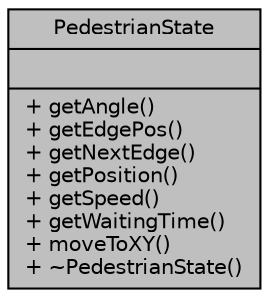 digraph "PedestrianState"
{
  edge [fontname="Helvetica",fontsize="10",labelfontname="Helvetica",labelfontsize="10"];
  node [fontname="Helvetica",fontsize="10",shape=record];
  Node3 [label="{PedestrianState\n||+ getAngle()\l+ getEdgePos()\l+ getNextEdge()\l+ getPosition()\l+ getSpeed()\l+ getWaitingTime()\l+ moveToXY()\l+ ~PedestrianState()\l}",height=0.2,width=0.4,color="black", fillcolor="grey75", style="filled", fontcolor="black"];
}
